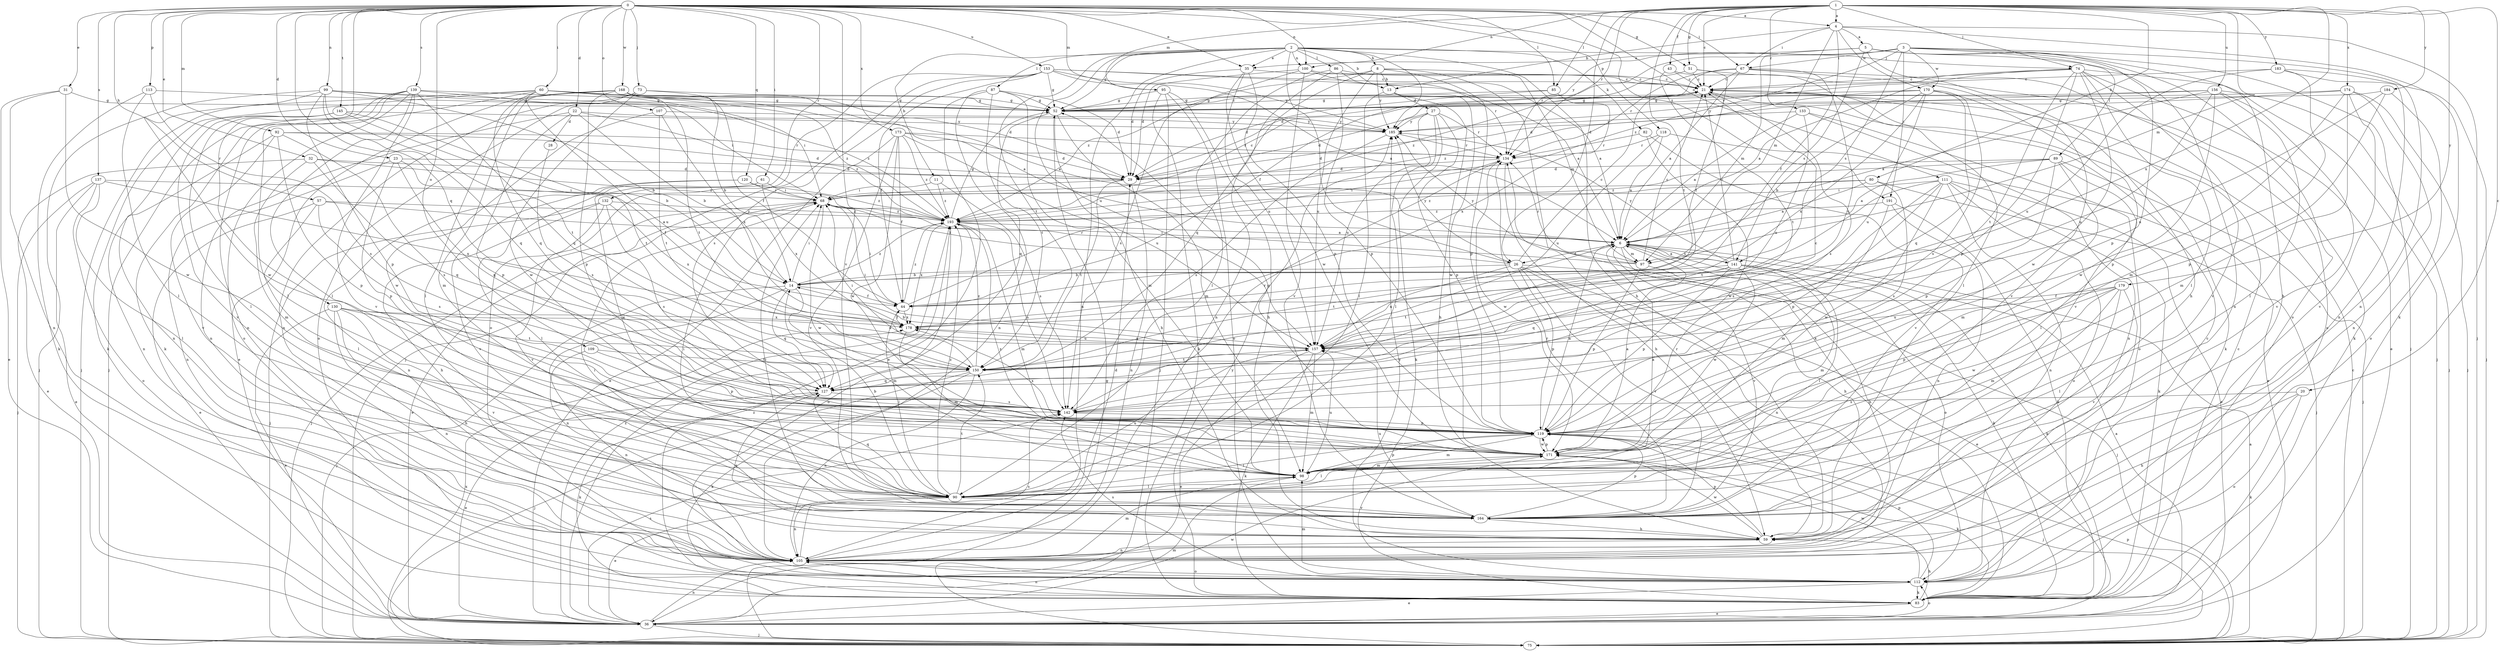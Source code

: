 strict digraph  {
0;
1;
2;
3;
4;
5;
6;
8;
11;
13;
14;
20;
21;
22;
23;
26;
27;
28;
29;
31;
32;
35;
36;
43;
44;
51;
52;
57;
59;
60;
61;
67;
68;
73;
74;
75;
80;
82;
83;
85;
86;
87;
89;
90;
92;
95;
97;
98;
99;
100;
105;
107;
109;
111;
112;
113;
118;
119;
120;
127;
130;
132;
133;
134;
137;
139;
141;
142;
145;
150;
153;
156;
157;
164;
168;
170;
171;
173;
174;
178;
179;
183;
184;
185;
191;
193;
0 -> 4  [label=a];
0 -> 22  [label=d];
0 -> 23  [label=d];
0 -> 31  [label=e];
0 -> 32  [label=e];
0 -> 35  [label=e];
0 -> 51  [label=g];
0 -> 57  [label=h];
0 -> 60  [label=i];
0 -> 61  [label=i];
0 -> 67  [label=i];
0 -> 73  [label=j];
0 -> 85  [label=l];
0 -> 92  [label=m];
0 -> 95  [label=m];
0 -> 99  [label=n];
0 -> 100  [label=n];
0 -> 107  [label=o];
0 -> 109  [label=o];
0 -> 111  [label=o];
0 -> 113  [label=p];
0 -> 118  [label=p];
0 -> 120  [label=q];
0 -> 127  [label=q];
0 -> 130  [label=r];
0 -> 132  [label=r];
0 -> 137  [label=s];
0 -> 139  [label=s];
0 -> 145  [label=t];
0 -> 153  [label=u];
0 -> 164  [label=v];
0 -> 168  [label=w];
0 -> 173  [label=x];
0 -> 191  [label=z];
1 -> 4  [label=a];
1 -> 20  [label=c];
1 -> 21  [label=c];
1 -> 26  [label=d];
1 -> 43  [label=f];
1 -> 51  [label=g];
1 -> 74  [label=j];
1 -> 80  [label=k];
1 -> 85  [label=l];
1 -> 95  [label=m];
1 -> 97  [label=m];
1 -> 100  [label=n];
1 -> 133  [label=r];
1 -> 134  [label=r];
1 -> 150  [label=t];
1 -> 156  [label=u];
1 -> 174  [label=x];
1 -> 178  [label=x];
1 -> 179  [label=y];
1 -> 183  [label=y];
1 -> 184  [label=y];
2 -> 8  [label=b];
2 -> 11  [label=b];
2 -> 13  [label=b];
2 -> 26  [label=d];
2 -> 35  [label=e];
2 -> 44  [label=f];
2 -> 52  [label=g];
2 -> 59  [label=h];
2 -> 74  [label=j];
2 -> 82  [label=k];
2 -> 86  [label=l];
2 -> 87  [label=l];
2 -> 100  [label=n];
2 -> 105  [label=n];
2 -> 150  [label=t];
2 -> 157  [label=u];
3 -> 59  [label=h];
3 -> 67  [label=i];
3 -> 89  [label=l];
3 -> 105  [label=n];
3 -> 119  [label=p];
3 -> 134  [label=r];
3 -> 141  [label=s];
3 -> 170  [label=w];
3 -> 185  [label=y];
3 -> 191  [label=z];
3 -> 193  [label=z];
4 -> 5  [label=a];
4 -> 13  [label=b];
4 -> 44  [label=f];
4 -> 67  [label=i];
4 -> 75  [label=j];
4 -> 83  [label=k];
4 -> 97  [label=m];
4 -> 170  [label=w];
5 -> 35  [label=e];
5 -> 59  [label=h];
5 -> 75  [label=j];
5 -> 97  [label=m];
5 -> 105  [label=n];
5 -> 112  [label=o];
5 -> 141  [label=s];
6 -> 26  [label=d];
6 -> 59  [label=h];
6 -> 83  [label=k];
6 -> 97  [label=m];
6 -> 112  [label=o];
6 -> 141  [label=s];
6 -> 150  [label=t];
6 -> 164  [label=v];
8 -> 13  [label=b];
8 -> 83  [label=k];
8 -> 97  [label=m];
8 -> 119  [label=p];
8 -> 127  [label=q];
8 -> 157  [label=u];
8 -> 185  [label=y];
8 -> 193  [label=z];
11 -> 68  [label=i];
11 -> 142  [label=s];
11 -> 193  [label=z];
13 -> 27  [label=d];
13 -> 59  [label=h];
13 -> 90  [label=l];
13 -> 171  [label=w];
14 -> 44  [label=f];
14 -> 68  [label=i];
14 -> 75  [label=j];
14 -> 98  [label=m];
14 -> 105  [label=n];
14 -> 127  [label=q];
14 -> 193  [label=z];
20 -> 59  [label=h];
20 -> 83  [label=k];
20 -> 112  [label=o];
20 -> 142  [label=s];
21 -> 52  [label=g];
21 -> 83  [label=k];
21 -> 142  [label=s];
22 -> 14  [label=b];
22 -> 28  [label=d];
22 -> 105  [label=n];
22 -> 119  [label=p];
22 -> 185  [label=y];
22 -> 193  [label=z];
23 -> 29  [label=d];
23 -> 44  [label=f];
23 -> 105  [label=n];
23 -> 119  [label=p];
23 -> 127  [label=q];
26 -> 14  [label=b];
26 -> 21  [label=c];
26 -> 36  [label=e];
26 -> 68  [label=i];
26 -> 75  [label=j];
26 -> 105  [label=n];
26 -> 119  [label=p];
26 -> 157  [label=u];
26 -> 164  [label=v];
26 -> 185  [label=y];
27 -> 29  [label=d];
27 -> 83  [label=k];
27 -> 90  [label=l];
27 -> 119  [label=p];
27 -> 134  [label=r];
27 -> 157  [label=u];
27 -> 185  [label=y];
28 -> 142  [label=s];
29 -> 68  [label=i];
29 -> 105  [label=n];
29 -> 150  [label=t];
31 -> 36  [label=e];
31 -> 52  [label=g];
31 -> 105  [label=n];
31 -> 171  [label=w];
32 -> 29  [label=d];
32 -> 36  [label=e];
32 -> 98  [label=m];
32 -> 127  [label=q];
32 -> 193  [label=z];
35 -> 21  [label=c];
35 -> 29  [label=d];
35 -> 119  [label=p];
35 -> 157  [label=u];
35 -> 171  [label=w];
36 -> 6  [label=a];
36 -> 75  [label=j];
36 -> 98  [label=m];
36 -> 105  [label=n];
36 -> 112  [label=o];
36 -> 142  [label=s];
36 -> 171  [label=w];
36 -> 193  [label=z];
43 -> 21  [label=c];
43 -> 90  [label=l];
43 -> 150  [label=t];
44 -> 68  [label=i];
44 -> 90  [label=l];
44 -> 134  [label=r];
44 -> 178  [label=x];
44 -> 193  [label=z];
51 -> 21  [label=c];
51 -> 29  [label=d];
51 -> 44  [label=f];
51 -> 164  [label=v];
52 -> 21  [label=c];
52 -> 59  [label=h];
52 -> 98  [label=m];
52 -> 127  [label=q];
52 -> 185  [label=y];
57 -> 6  [label=a];
57 -> 36  [label=e];
57 -> 90  [label=l];
57 -> 142  [label=s];
57 -> 193  [label=z];
59 -> 68  [label=i];
59 -> 105  [label=n];
59 -> 119  [label=p];
59 -> 127  [label=q];
59 -> 134  [label=r];
59 -> 171  [label=w];
60 -> 6  [label=a];
60 -> 52  [label=g];
60 -> 68  [label=i];
60 -> 75  [label=j];
60 -> 83  [label=k];
60 -> 90  [label=l];
60 -> 127  [label=q];
60 -> 157  [label=u];
60 -> 193  [label=z];
61 -> 68  [label=i];
61 -> 90  [label=l];
61 -> 171  [label=w];
61 -> 178  [label=x];
67 -> 6  [label=a];
67 -> 21  [label=c];
67 -> 83  [label=k];
67 -> 112  [label=o];
67 -> 134  [label=r];
67 -> 157  [label=u];
67 -> 193  [label=z];
68 -> 21  [label=c];
68 -> 36  [label=e];
68 -> 75  [label=j];
68 -> 171  [label=w];
68 -> 193  [label=z];
73 -> 14  [label=b];
73 -> 52  [label=g];
73 -> 105  [label=n];
73 -> 112  [label=o];
73 -> 171  [label=w];
74 -> 6  [label=a];
74 -> 21  [label=c];
74 -> 36  [label=e];
74 -> 75  [label=j];
74 -> 90  [label=l];
74 -> 119  [label=p];
74 -> 150  [label=t];
74 -> 164  [label=v];
74 -> 171  [label=w];
74 -> 185  [label=y];
75 -> 6  [label=a];
75 -> 21  [label=c];
75 -> 52  [label=g];
75 -> 119  [label=p];
75 -> 178  [label=x];
80 -> 6  [label=a];
80 -> 68  [label=i];
80 -> 75  [label=j];
80 -> 142  [label=s];
80 -> 193  [label=z];
82 -> 134  [label=r];
82 -> 164  [label=v];
82 -> 171  [label=w];
83 -> 21  [label=c];
83 -> 36  [label=e];
83 -> 59  [label=h];
83 -> 105  [label=n];
83 -> 185  [label=y];
83 -> 193  [label=z];
85 -> 29  [label=d];
85 -> 52  [label=g];
85 -> 178  [label=x];
86 -> 6  [label=a];
86 -> 21  [label=c];
86 -> 90  [label=l];
86 -> 105  [label=n];
86 -> 119  [label=p];
87 -> 29  [label=d];
87 -> 36  [label=e];
87 -> 52  [label=g];
87 -> 98  [label=m];
87 -> 105  [label=n];
87 -> 150  [label=t];
89 -> 6  [label=a];
89 -> 29  [label=d];
89 -> 75  [label=j];
89 -> 90  [label=l];
89 -> 98  [label=m];
89 -> 119  [label=p];
89 -> 193  [label=z];
90 -> 14  [label=b];
90 -> 36  [label=e];
90 -> 68  [label=i];
90 -> 105  [label=n];
90 -> 127  [label=q];
90 -> 150  [label=t];
90 -> 157  [label=u];
90 -> 164  [label=v];
90 -> 193  [label=z];
92 -> 29  [label=d];
92 -> 105  [label=n];
92 -> 119  [label=p];
92 -> 134  [label=r];
92 -> 142  [label=s];
92 -> 164  [label=v];
95 -> 52  [label=g];
95 -> 59  [label=h];
95 -> 75  [label=j];
95 -> 83  [label=k];
95 -> 112  [label=o];
97 -> 21  [label=c];
97 -> 59  [label=h];
97 -> 68  [label=i];
97 -> 119  [label=p];
97 -> 134  [label=r];
97 -> 185  [label=y];
98 -> 6  [label=a];
98 -> 90  [label=l];
98 -> 119  [label=p];
98 -> 157  [label=u];
98 -> 193  [label=z];
99 -> 14  [label=b];
99 -> 52  [label=g];
99 -> 68  [label=i];
99 -> 75  [label=j];
99 -> 119  [label=p];
99 -> 127  [label=q];
99 -> 150  [label=t];
99 -> 171  [label=w];
100 -> 6  [label=a];
100 -> 21  [label=c];
100 -> 29  [label=d];
100 -> 142  [label=s];
100 -> 164  [label=v];
105 -> 29  [label=d];
105 -> 98  [label=m];
105 -> 112  [label=o];
105 -> 142  [label=s];
107 -> 150  [label=t];
107 -> 171  [label=w];
107 -> 178  [label=x];
107 -> 185  [label=y];
109 -> 105  [label=n];
109 -> 119  [label=p];
109 -> 150  [label=t];
111 -> 36  [label=e];
111 -> 68  [label=i];
111 -> 83  [label=k];
111 -> 105  [label=n];
111 -> 112  [label=o];
111 -> 119  [label=p];
111 -> 142  [label=s];
111 -> 150  [label=t];
111 -> 171  [label=w];
112 -> 21  [label=c];
112 -> 36  [label=e];
112 -> 83  [label=k];
112 -> 98  [label=m];
112 -> 119  [label=p];
112 -> 142  [label=s];
112 -> 171  [label=w];
112 -> 185  [label=y];
113 -> 52  [label=g];
113 -> 83  [label=k];
113 -> 90  [label=l];
113 -> 142  [label=s];
118 -> 6  [label=a];
118 -> 36  [label=e];
118 -> 134  [label=r];
118 -> 157  [label=u];
119 -> 6  [label=a];
119 -> 75  [label=j];
119 -> 90  [label=l];
119 -> 98  [label=m];
119 -> 171  [label=w];
119 -> 178  [label=x];
120 -> 68  [label=i];
120 -> 105  [label=n];
120 -> 164  [label=v];
120 -> 193  [label=z];
127 -> 21  [label=c];
127 -> 36  [label=e];
127 -> 83  [label=k];
127 -> 142  [label=s];
130 -> 36  [label=e];
130 -> 59  [label=h];
130 -> 105  [label=n];
130 -> 150  [label=t];
130 -> 157  [label=u];
130 -> 164  [label=v];
130 -> 178  [label=x];
132 -> 59  [label=h];
132 -> 75  [label=j];
132 -> 142  [label=s];
132 -> 164  [label=v];
132 -> 178  [label=x];
132 -> 193  [label=z];
133 -> 6  [label=a];
133 -> 105  [label=n];
133 -> 112  [label=o];
133 -> 157  [label=u];
133 -> 185  [label=y];
134 -> 29  [label=d];
134 -> 59  [label=h];
134 -> 171  [label=w];
137 -> 36  [label=e];
137 -> 68  [label=i];
137 -> 75  [label=j];
137 -> 90  [label=l];
137 -> 112  [label=o];
137 -> 178  [label=x];
139 -> 52  [label=g];
139 -> 75  [label=j];
139 -> 83  [label=k];
139 -> 90  [label=l];
139 -> 105  [label=n];
139 -> 112  [label=o];
139 -> 127  [label=q];
139 -> 164  [label=v];
139 -> 193  [label=z];
141 -> 6  [label=a];
141 -> 14  [label=b];
141 -> 21  [label=c];
141 -> 83  [label=k];
141 -> 90  [label=l];
141 -> 98  [label=m];
141 -> 119  [label=p];
141 -> 127  [label=q];
141 -> 150  [label=t];
141 -> 171  [label=w];
141 -> 185  [label=y];
142 -> 119  [label=p];
142 -> 134  [label=r];
145 -> 14  [label=b];
145 -> 90  [label=l];
145 -> 105  [label=n];
145 -> 150  [label=t];
145 -> 164  [label=v];
145 -> 185  [label=y];
150 -> 68  [label=i];
150 -> 75  [label=j];
150 -> 83  [label=k];
150 -> 105  [label=n];
150 -> 127  [label=q];
150 -> 193  [label=z];
153 -> 6  [label=a];
153 -> 21  [label=c];
153 -> 44  [label=f];
153 -> 52  [label=g];
153 -> 75  [label=j];
153 -> 112  [label=o];
153 -> 134  [label=r];
153 -> 142  [label=s];
153 -> 185  [label=y];
156 -> 6  [label=a];
156 -> 52  [label=g];
156 -> 75  [label=j];
156 -> 90  [label=l];
156 -> 157  [label=u];
156 -> 164  [label=v];
156 -> 171  [label=w];
156 -> 185  [label=y];
157 -> 14  [label=b];
157 -> 36  [label=e];
157 -> 68  [label=i];
157 -> 83  [label=k];
157 -> 98  [label=m];
157 -> 150  [label=t];
157 -> 178  [label=x];
164 -> 59  [label=h];
164 -> 68  [label=i];
164 -> 119  [label=p];
164 -> 134  [label=r];
164 -> 157  [label=u];
168 -> 6  [label=a];
168 -> 29  [label=d];
168 -> 36  [label=e];
168 -> 44  [label=f];
168 -> 52  [label=g];
168 -> 90  [label=l];
168 -> 98  [label=m];
168 -> 119  [label=p];
168 -> 150  [label=t];
170 -> 14  [label=b];
170 -> 52  [label=g];
170 -> 127  [label=q];
170 -> 142  [label=s];
170 -> 157  [label=u];
170 -> 164  [label=v];
170 -> 178  [label=x];
170 -> 193  [label=z];
171 -> 6  [label=a];
171 -> 52  [label=g];
171 -> 83  [label=k];
171 -> 90  [label=l];
171 -> 98  [label=m];
171 -> 119  [label=p];
173 -> 29  [label=d];
173 -> 36  [label=e];
173 -> 44  [label=f];
173 -> 134  [label=r];
173 -> 157  [label=u];
173 -> 164  [label=v];
173 -> 171  [label=w];
173 -> 193  [label=z];
174 -> 29  [label=d];
174 -> 52  [label=g];
174 -> 75  [label=j];
174 -> 98  [label=m];
174 -> 105  [label=n];
174 -> 119  [label=p];
174 -> 164  [label=v];
178 -> 44  [label=f];
178 -> 98  [label=m];
178 -> 157  [label=u];
179 -> 44  [label=f];
179 -> 90  [label=l];
179 -> 98  [label=m];
179 -> 119  [label=p];
179 -> 157  [label=u];
179 -> 164  [label=v];
179 -> 171  [label=w];
183 -> 21  [label=c];
183 -> 75  [label=j];
183 -> 98  [label=m];
183 -> 105  [label=n];
183 -> 157  [label=u];
184 -> 52  [label=g];
184 -> 112  [label=o];
184 -> 119  [label=p];
184 -> 157  [label=u];
185 -> 134  [label=r];
185 -> 142  [label=s];
191 -> 83  [label=k];
191 -> 98  [label=m];
191 -> 105  [label=n];
191 -> 193  [label=z];
193 -> 6  [label=a];
193 -> 52  [label=g];
193 -> 98  [label=m];
193 -> 112  [label=o];
193 -> 142  [label=s];
193 -> 178  [label=x];
}
